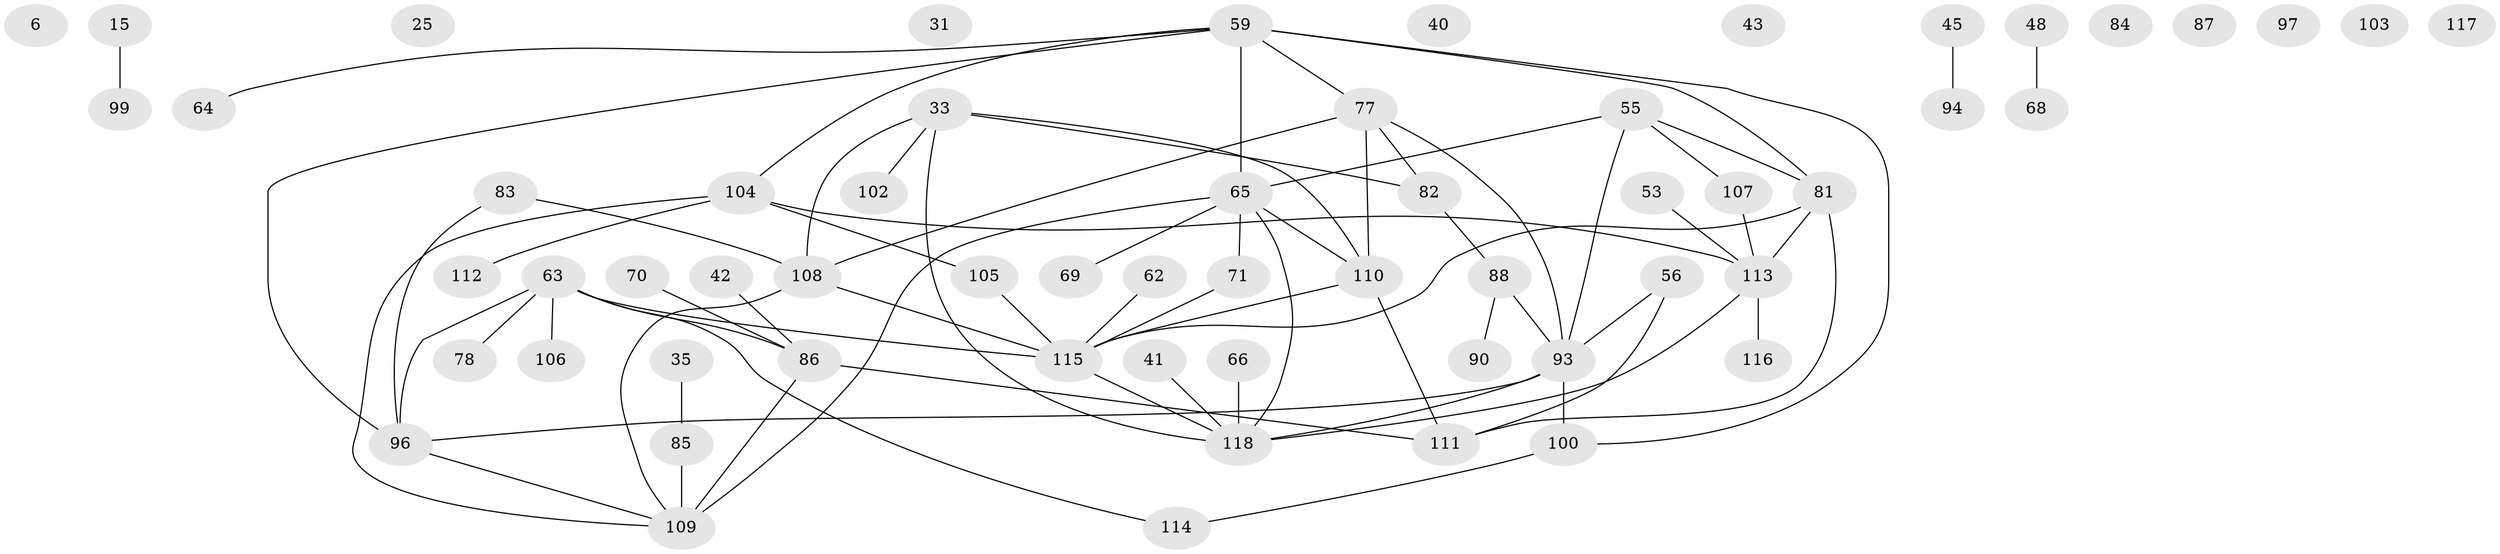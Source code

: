 // original degree distribution, {2: 0.2457627118644068, 3: 0.23728813559322035, 1: 0.211864406779661, 0: 0.0847457627118644, 4: 0.13559322033898305, 6: 0.025423728813559324, 5: 0.059322033898305086}
// Generated by graph-tools (version 1.1) at 2025/40/03/09/25 04:40:18]
// undirected, 59 vertices, 73 edges
graph export_dot {
graph [start="1"]
  node [color=gray90,style=filled];
  6;
  15;
  25;
  31;
  33 [super="+9"];
  35;
  40;
  41;
  42;
  43;
  45;
  48;
  53;
  55 [super="+3"];
  56 [super="+11"];
  59 [super="+10+1+14+24"];
  62;
  63 [super="+51"];
  64;
  65 [super="+54"];
  66;
  68;
  69;
  70;
  71;
  77 [super="+20"];
  78;
  81 [super="+76+75"];
  82 [super="+50+61+80"];
  83;
  84;
  85;
  86 [super="+74+73+72"];
  87;
  88 [super="+26"];
  90;
  93 [super="+13"];
  94;
  96 [super="+95"];
  97;
  99;
  100;
  102;
  103;
  104 [super="+89"];
  105 [super="+7+5"];
  106;
  107;
  108;
  109 [super="+101"];
  110 [super="+92"];
  111;
  112;
  113 [super="+32+91+38"];
  114;
  115 [super="+57+58"];
  116;
  117;
  118 [super="+79+98"];
  15 -- 99;
  33 -- 108 [weight=2];
  33 -- 102;
  33 -- 82;
  33 -- 118;
  33 -- 110;
  35 -- 85;
  41 -- 118;
  42 -- 86;
  45 -- 94;
  48 -- 68;
  53 -- 113;
  55 -- 107;
  55 -- 93;
  55 -- 65;
  55 -- 81;
  56 -- 93 [weight=2];
  56 -- 111;
  59 -- 100;
  59 -- 104;
  59 -- 81 [weight=2];
  59 -- 65 [weight=2];
  59 -- 64;
  59 -- 96;
  59 -- 77;
  62 -- 115;
  63 -- 78;
  63 -- 114;
  63 -- 115 [weight=2];
  63 -- 106;
  63 -- 86 [weight=2];
  63 -- 96;
  65 -- 109 [weight=2];
  65 -- 69;
  65 -- 71;
  65 -- 118;
  65 -- 110;
  66 -- 118;
  70 -- 86;
  71 -- 115;
  77 -- 110;
  77 -- 108;
  77 -- 93;
  77 -- 82;
  81 -- 115;
  81 -- 113 [weight=3];
  81 -- 111;
  82 -- 88;
  83 -- 108;
  83 -- 96;
  85 -- 109;
  86 -- 109;
  86 -- 111;
  88 -- 90 [weight=2];
  88 -- 93;
  93 -- 100;
  93 -- 96;
  93 -- 118;
  96 -- 109;
  100 -- 114;
  104 -- 112;
  104 -- 105;
  104 -- 109;
  104 -- 113;
  105 -- 115;
  107 -- 113;
  108 -- 109;
  108 -- 115;
  110 -- 111;
  110 -- 115;
  113 -- 116;
  113 -- 118;
  115 -- 118;
}

